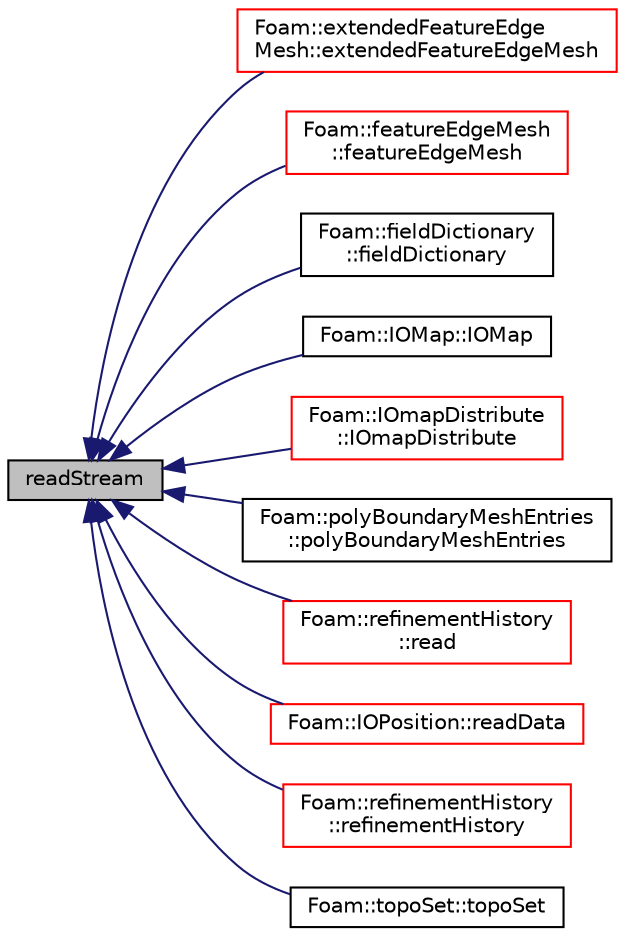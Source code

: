 digraph "readStream"
{
  bgcolor="transparent";
  edge [fontname="Helvetica",fontsize="10",labelfontname="Helvetica",labelfontsize="10"];
  node [fontname="Helvetica",fontsize="10",shape=record];
  rankdir="LR";
  Node3672 [label="readStream",height=0.2,width=0.4,color="black", fillcolor="grey75", style="filled", fontcolor="black"];
  Node3672 -> Node3673 [dir="back",color="midnightblue",fontsize="10",style="solid",fontname="Helvetica"];
  Node3673 [label="Foam::extendedFeatureEdge\lMesh::extendedFeatureEdgeMesh",height=0.2,width=0.4,color="red",URL="$a22557.html#a6adc759f54c663e50dd82d3820540d57",tooltip="Construct (read) given an IOobject. "];
  Node3672 -> Node3675 [dir="back",color="midnightblue",fontsize="10",style="solid",fontname="Helvetica"];
  Node3675 [label="Foam::featureEdgeMesh\l::featureEdgeMesh",height=0.2,width=0.4,color="red",URL="$a22561.html#a7a53d15d141d0e33f9a731001cef160d",tooltip="Construct (read) given an IOobject. "];
  Node3672 -> Node3677 [dir="back",color="midnightblue",fontsize="10",style="solid",fontname="Helvetica"];
  Node3677 [label="Foam::fieldDictionary\l::fieldDictionary",height=0.2,width=0.4,color="black",URL="$a26421.html#a454d726aa51899e7e4171b4c92d589ff",tooltip="Construct from ioobject and overloaded typename. "];
  Node3672 -> Node3678 [dir="back",color="midnightblue",fontsize="10",style="solid",fontname="Helvetica"];
  Node3678 [label="Foam::IOMap::IOMap",height=0.2,width=0.4,color="black",URL="$a27277.html#aaaa1e58f434ce991d31b01f241208125",tooltip="Construct from IOobject. "];
  Node3672 -> Node3679 [dir="back",color="midnightblue",fontsize="10",style="solid",fontname="Helvetica"];
  Node3679 [label="Foam::IOmapDistribute\l::IOmapDistribute",height=0.2,width=0.4,color="red",URL="$a28509.html#a99b889be4f9055fe99205ab9f40c70e9",tooltip="Construct given an IOobject. "];
  Node3672 -> Node3681 [dir="back",color="midnightblue",fontsize="10",style="solid",fontname="Helvetica"];
  Node3681 [label="Foam::polyBoundaryMeshEntries\l::polyBoundaryMeshEntries",height=0.2,width=0.4,color="black",URL="$a28561.html#a5b7a1659b97cfcf3ef93ca651e3e336d"];
  Node3672 -> Node3682 [dir="back",color="midnightblue",fontsize="10",style="solid",fontname="Helvetica"];
  Node3682 [label="Foam::refinementHistory\l::read",height=0.2,width=0.4,color="red",URL="$a22421.html#af816873151ddb0126e98bb2f914d8ed5",tooltip="Read object. If global number of visible cells > 0 becomes active. "];
  Node3672 -> Node3697 [dir="back",color="midnightblue",fontsize="10",style="solid",fontname="Helvetica"];
  Node3697 [label="Foam::IOPosition::readData",height=0.2,width=0.4,color="red",URL="$a24701.html#af01264cee7588de77f4021f7c9322549"];
  Node3672 -> Node3699 [dir="back",color="midnightblue",fontsize="10",style="solid",fontname="Helvetica"];
  Node3699 [label="Foam::refinementHistory\l::refinementHistory",height=0.2,width=0.4,color="red",URL="$a22421.html#abdde36146e178ec3c82147ab8e08b54f",tooltip="Construct (read) given an IOobject. If global number of visible. "];
  Node3672 -> Node3702 [dir="back",color="midnightblue",fontsize="10",style="solid",fontname="Helvetica"];
  Node3702 [label="Foam::topoSet::topoSet",height=0.2,width=0.4,color="black",URL="$a26597.html#a7f2725dedd181d160c28699ed51ac090",tooltip="Construct from IOobject as explicitly passed type. "];
}
